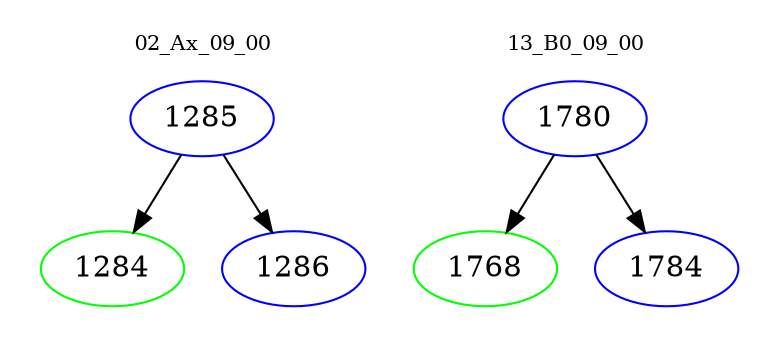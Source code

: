 digraph{
subgraph cluster_0 {
color = white
label = "02_Ax_09_00";
fontsize=10;
T0_1285 [label="1285", color="blue"]
T0_1285 -> T0_1284 [color="black"]
T0_1284 [label="1284", color="green"]
T0_1285 -> T0_1286 [color="black"]
T0_1286 [label="1286", color="blue"]
}
subgraph cluster_1 {
color = white
label = "13_B0_09_00";
fontsize=10;
T1_1780 [label="1780", color="blue"]
T1_1780 -> T1_1768 [color="black"]
T1_1768 [label="1768", color="green"]
T1_1780 -> T1_1784 [color="black"]
T1_1784 [label="1784", color="blue"]
}
}
